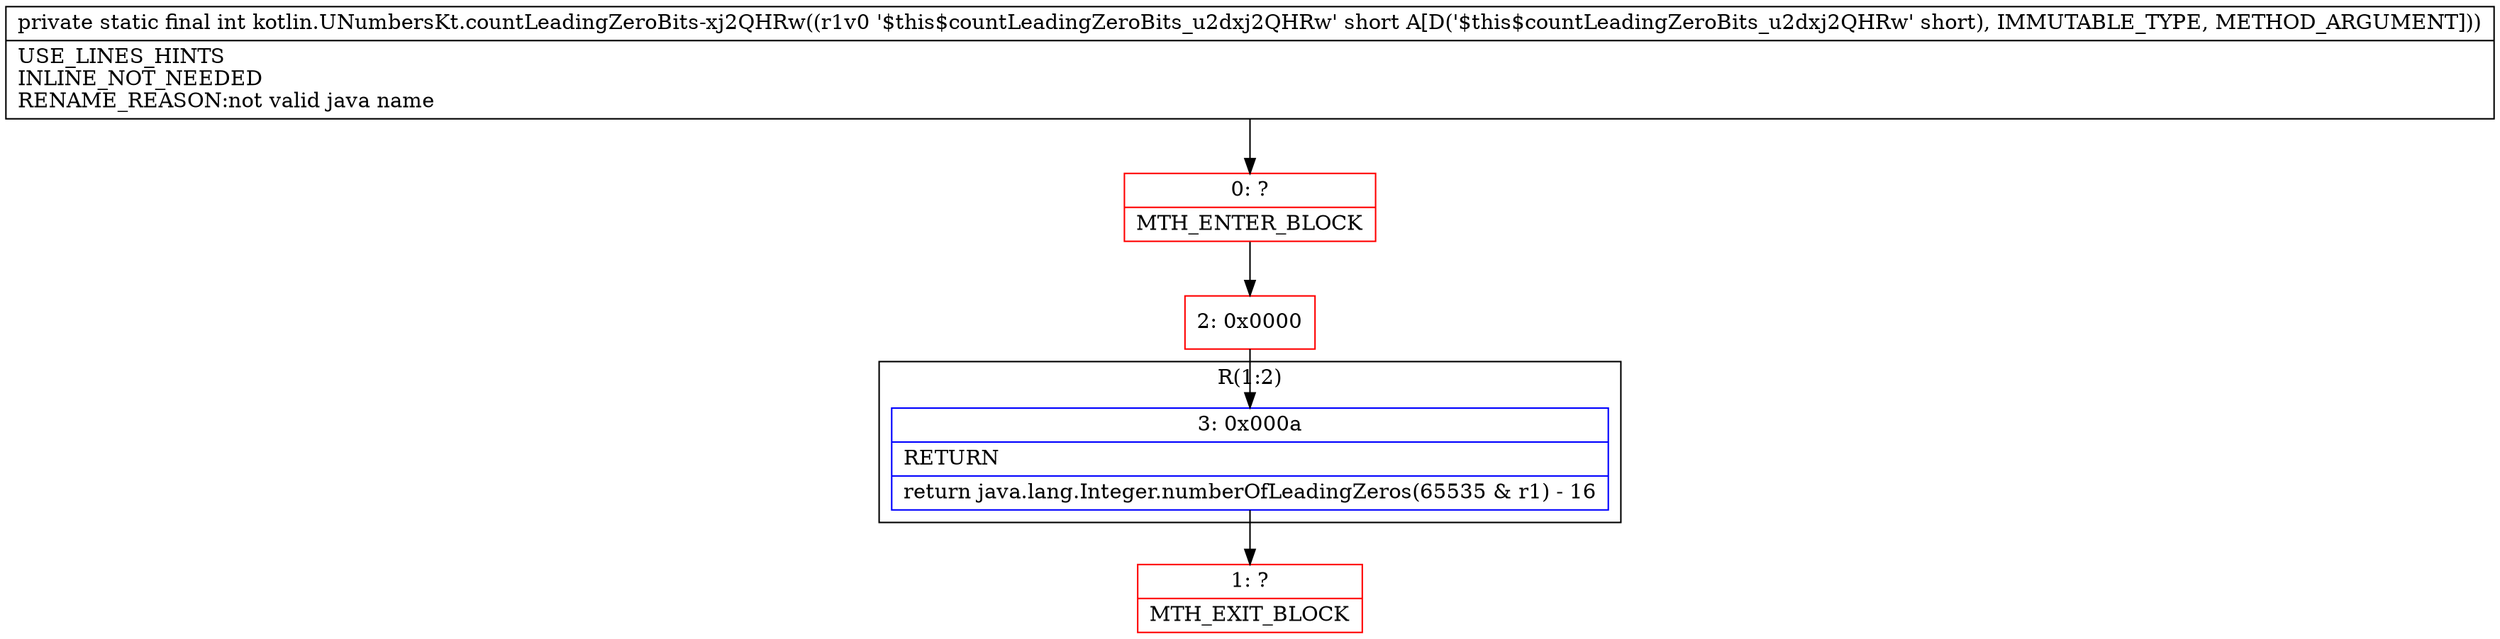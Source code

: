 digraph "CFG forkotlin.UNumbersKt.countLeadingZeroBits\-xj2QHRw(S)I" {
subgraph cluster_Region_297282517 {
label = "R(1:2)";
node [shape=record,color=blue];
Node_3 [shape=record,label="{3\:\ 0x000a|RETURN\l|return java.lang.Integer.numberOfLeadingZeros(65535 & r1) \- 16\l}"];
}
Node_0 [shape=record,color=red,label="{0\:\ ?|MTH_ENTER_BLOCK\l}"];
Node_2 [shape=record,color=red,label="{2\:\ 0x0000}"];
Node_1 [shape=record,color=red,label="{1\:\ ?|MTH_EXIT_BLOCK\l}"];
MethodNode[shape=record,label="{private static final int kotlin.UNumbersKt.countLeadingZeroBits\-xj2QHRw((r1v0 '$this$countLeadingZeroBits_u2dxj2QHRw' short A[D('$this$countLeadingZeroBits_u2dxj2QHRw' short), IMMUTABLE_TYPE, METHOD_ARGUMENT]))  | USE_LINES_HINTS\lINLINE_NOT_NEEDED\lRENAME_REASON:not valid java name\l}"];
MethodNode -> Node_0;Node_3 -> Node_1;
Node_0 -> Node_2;
Node_2 -> Node_3;
}

